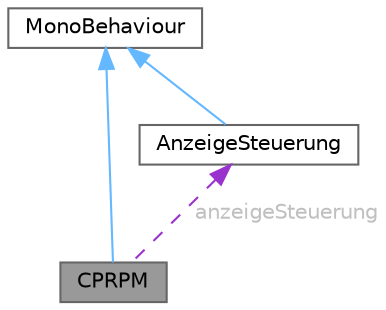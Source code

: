 digraph "CPRPM"
{
 // LATEX_PDF_SIZE
  bgcolor="transparent";
  edge [fontname=Helvetica,fontsize=10,labelfontname=Helvetica,labelfontsize=10];
  node [fontname=Helvetica,fontsize=10,shape=box,height=0.2,width=0.4];
  Node1 [id="Node000001",label="CPRPM",height=0.2,width=0.4,color="gray40", fillcolor="grey60", style="filled", fontcolor="black",tooltip="This class implements logic for displaying the current RPM of the condenser pump."];
  Node2 -> Node1 [id="edge1_Node000001_Node000002",dir="back",color="steelblue1",style="solid",tooltip=" "];
  Node2 [id="Node000002",label="MonoBehaviour",height=0.2,width=0.4,color="gray40", fillcolor="white", style="filled",tooltip=" "];
  Node3 -> Node1 [id="edge2_Node000001_Node000003",dir="back",color="darkorchid3",style="dashed",tooltip=" ",label=" anzeigeSteuerung",fontcolor="grey" ];
  Node3 [id="Node000003",label="AnzeigeSteuerung",height=0.2,width=0.4,color="gray40", fillcolor="white", style="filled",URL="$class_anzeige_steuerung.html",tooltip="This class implements the basic functions to create displays that distinguish between three value ran..."];
  Node2 -> Node3 [id="edge3_Node000003_Node000002",dir="back",color="steelblue1",style="solid",tooltip=" "];
}
